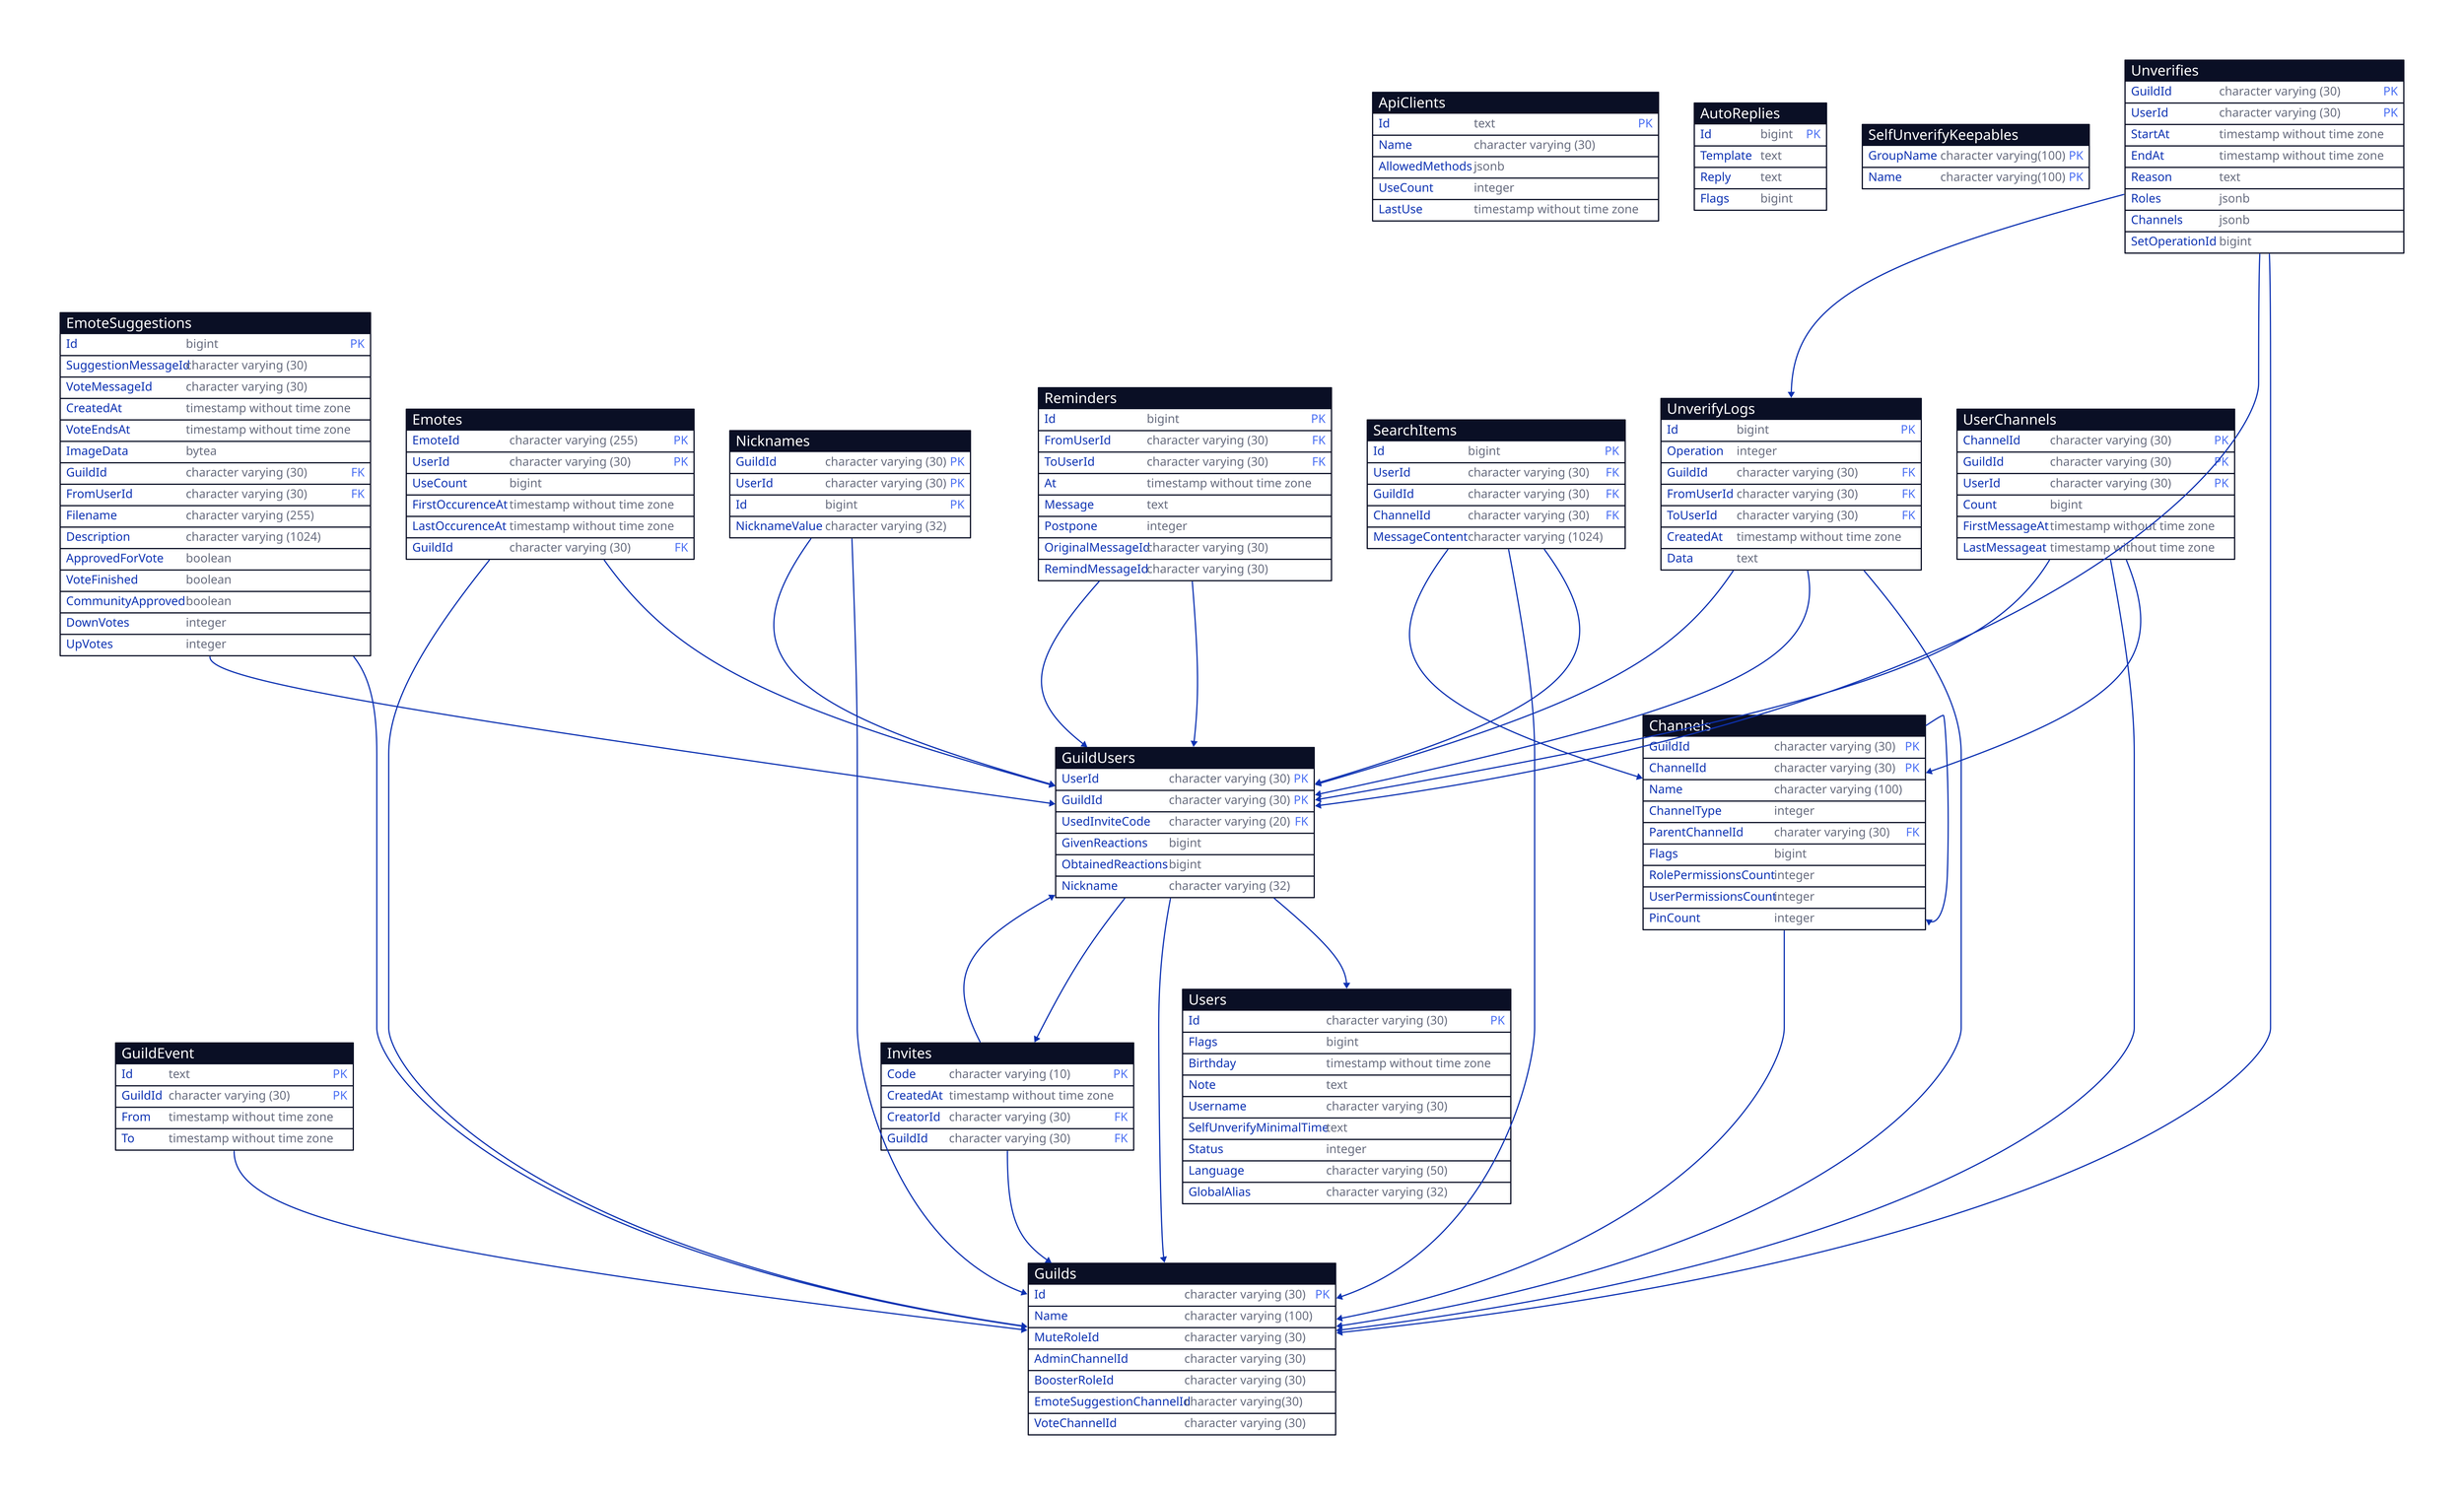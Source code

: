 ApiClients: {
  shape: sql_table

  Id: text {constraint: primary_key}
  Name: character varying (30)
  AllowedMethods: jsonb
  UseCount: integer
  LastUse: timestamp without time zone
}

AutoReplies: {
  shape: sql_table

  Id: bigint {constraint: primary_key}
  Template: text
  Reply: text
  Flags: bigint
}

Channels: {
  shape: sql_table

  GuildId: character varying (30) {constraint: primary_key}
  ChannelId: character varying (30) {constraint: primary_key}
  Name: character varying (100)
  ChannelType: integer
  ParentChannelId: charater varying (30) {constraint: foreign_key}
  Flags: bigint
  RolePermissionsCount: integer
  UserPermissionsCount: integer
  PinCount: integer
}

Channels.GuildId -> Guilds.Id
Channels.ParentChannelId -> Channels.ChannelId

EmoteSuggestions: {
  shape: sql_table

  Id: bigint {constraint: primary_key}
  SuggestionMessageId: character varying (30)
  VoteMessageId: character varying (30)
  CreatedAt: timestamp without time zone
  VoteEndsAt: timestamp without time zone
  ImageData: bytea
  GuildId: character varying (30) {constraint: foreign_key}
  FromUserId: character varying (30) {constraint: foreign_key}
  Filename: character varying (255)
  Description: character varying (1024)
  ApprovedForVote: boolean
  VoteFinished: boolean
  CommunityApproved: boolean
  DownVotes: integer
  UpVotes: integer
}

EmoteSuggestions.GuildId -> Guilds.Id
EmoteSuggestions.FromUserId -> GuildUsers.UserId

Emotes: {
  shape: sql_table

  EmoteId: character varying (255) {constraint: primary_key}
  UserId: character varying (30) {constraint: primary_key}
  UseCount: bigint
  FirstOccurenceAt: timestamp without time zone
  LastOccurenceAt: timestamp without time zone
  GuildId: character varying (30) {constraint: foreign_key}
}

Emotes.UserId -> GuildUsers.UserId
Emotes.GuildId -> Guilds.Id

GuildEvent: {
  shape: sql_table

  Id: text {constraint: primary_key}
  GuildId: character varying (30) {constraint: primary_key}
  From: timestamp without time zone
  To: timestamp without time zone
}

GuildEvent.GuildId -> Guilds.Id

GuildUsers: {
  shape: sql_table

  UserId: character varying (30) {constraint: primary_key}
  GuildId: character varying (30) {constraint: primary_key}
  UsedInviteCode: character varying (20) {constraint: foreign_key}
  GivenReactions: bigint
  ObtainedReactions: bigint
  Nickname: character varying (32)
}

GuildUsers.UserId -> Users.Id
GuildUsers.GuildId -> Guilds.Id
GuildUsers.UsedInviteCode -> Invites.Code

Guilds: {
  shape: sql_table

  Id: character varying (30) {constraint: primary_key}
  Name: character varying (100)
  MuteRoleId: character varying (30)
  AdminChannelId: character varying (30)
  BoosterRoleId: character varying (30)
  EmoteSuggestionChannelId: character varying(30)
  VoteChannelId: character varying (30)
}

Invites: {
  shape: sql_table

  Code: character varying (10) {constraint: primary_key}
  CreatedAt: timestamp without time zone
  CreatorId: character varying (30) {constraint: foreign_key}
  GuildId: character varying (30) {constraint: foreign_key}
}

Invites.CreatorId -> GuildUsers.UserId
Invites.GuildId -> Guilds.Id

Nicknames: {
  shape: sql_table

  GuildId: character varying (30) {constraint: primary_key}
  UserId: character varying (30) {constraint: primary_key}
  Id: bigint {constraint: primary_key}
  NicknameValue: character varying (32)
}

Nicknames.GuildId -> Guilds.Id
Nicknames.UserId -> GuildUsers.UserId

Reminders: {
  shape: sql_table

  Id: bigint {constraint: primary_key}
  FromUserId: character varying (30) {constraint: foreign_key}
  ToUserId: character varying (30) {constraint: foreign_key}
  At: timestamp without time zone
  Message: text
  Postpone: integer
  OriginalMessageId: character varying (30)
  RemindMessageId: character varying (30)
}

Reminders.FromUserId -> GuildUsers.UserId
Reminders.ToUserId -> GuildUsers.UserId

SearchItems: {
  shape: sql_table

  Id: bigint {constraint: primary_key}
  UserId: character varying (30) {constraint: foreign_key}
  GuildId: character varying (30) {constraint: foreign_key}
  ChannelId: character varying (30) {constraint: foreign_key}
  MessageContent: character varying (1024)
}

SearchItems.UserId -> GuildUsers.UserId
SearchItems.GuildId -> Guilds.Id
SearchItems.ChannelId -> Channels.ChannelId

SelfUnverifyKeepables: {
  shape: sql_table

  GroupName: character varying(100) {constraint: primary_key}
  Name: character varying(100) {constraint: primary_key}
}

Unverifies: {
  shape: sql_table

  GuildId: character varying (30) {constraint: primary_key}
  UserId: character varying (30) {constraint: primary_key}
  StartAt: timestamp without time zone
  EndAt: timestamp without time zone
  Reason: text
  Roles: jsonb
  Channels: jsonb
  SetOperationId: bigint
}

Unverifies.GuildId -> Guilds.Id
Unverifies.UserId -> GuildUsers.UserId
Unverifies.SetOperationId -> UnverifyLogs.Id

UnverifyLogs: {
  shape: sql_table

  Id: bigint {constraint: primary_key}
  Operation: integer
  GuildId: character varying (30) {constraint: foreign_key}
  FromUserId: character varying (30) {constraint: foreign_key}
  ToUserId: character varying (30) {constraint: foreign_key}
  CreatedAt: timestamp without time zone
  Data: text
}

UnverifyLogs.GuildId -> Guilds.Id
UnverifyLogs.FromUserId -> GuildUsers.UserId
UnverifyLogs.ToUserId -> GuildUsers.UserId

UserChannels: {
  shape: sql_table

  ChannelId: character varying (30) {constraint: primary_key}
  GuildId: character varying (30) {constraint: primary_key}
  UserId: character varying (30) {constraint: primary_key}
  Count: bigint
  FirstMessageAt: timestamp without time zone
  LastMessageat: timestamp without time zone
}

UserChannels.ChannelId -> Channels.ChannelId
UserChannels.GuildId -> Guilds.Id
UserChannels.UserId -> GuildUsers.UserId

Users: {
  shape: sql_table

  Id: character varying (30) {constraint: primary_key}
  Flags: bigint
  Birthday: timestamp without time zone
  Note: text
  Username: character varying (30)
  SelfUnverifyMinimalTime: text
  Status: integer
  Language: character varying (50)
  GlobalAlias: character varying (32)
}
